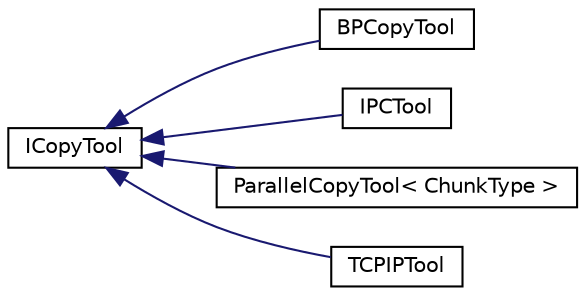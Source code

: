 digraph "Graphical Class Hierarchy"
{
 // LATEX_PDF_SIZE
  edge [fontname="Helvetica",fontsize="10",labelfontname="Helvetica",labelfontsize="10"];
  node [fontname="Helvetica",fontsize="10",shape=record];
  rankdir="LR";
  Node0 [label="ICopyTool",height=0.2,width=0.4,color="black", fillcolor="white", style="filled",URL="$classICopyTool.html",tooltip="An interface of a CopyTool."];
  Node0 -> Node1 [dir="back",color="midnightblue",fontsize="10",style="solid",fontname="Helvetica"];
  Node1 [label="BPCopyTool",height=0.2,width=0.4,color="black", fillcolor="white", style="filled",URL="$classBPCopyTool.html",tooltip=" "];
  Node0 -> Node2 [dir="back",color="midnightblue",fontsize="10",style="solid",fontname="Helvetica"];
  Node2 [label="IPCTool",height=0.2,width=0.4,color="black", fillcolor="white", style="filled",URL="$classIPCTool.html",tooltip=" "];
  Node0 -> Node3 [dir="back",color="midnightblue",fontsize="10",style="solid",fontname="Helvetica"];
  Node3 [label="ParallelCopyTool\< ChunkType \>",height=0.2,width=0.4,color="black", fillcolor="white", style="filled",URL="$classParallelCopyTool.html",tooltip=" "];
  Node0 -> Node4 [dir="back",color="midnightblue",fontsize="10",style="solid",fontname="Helvetica"];
  Node4 [label="TCPIPTool",height=0.2,width=0.4,color="black", fillcolor="white", style="filled",URL="$classTCPIPTool.html",tooltip=" "];
}
